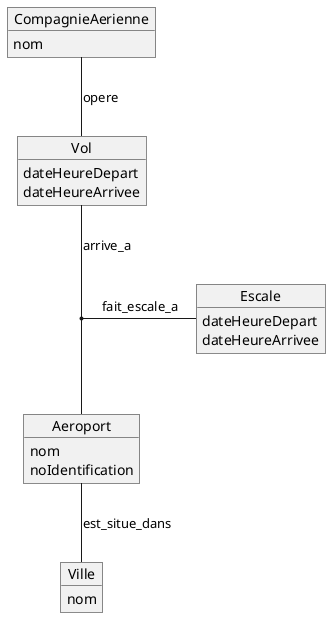 @startuml

object CompagnieAerienne { 
  nom
}

object Vol {
  dateHeureDepart
  dateHeureArrivee
}

object Aeroport {
  nom
  noIdentification
}

object Ville {
  nom
}

object Escale {
  dateHeureDepart
  dateHeureArrivee
}

CompagnieAerienne -- Vol : opere


Vol -- Aeroport : arrive_a

Aeroport -- Ville : est_situe_dans

(Vol, Aeroport) -- Escale : fait_escale_a

@enduml
